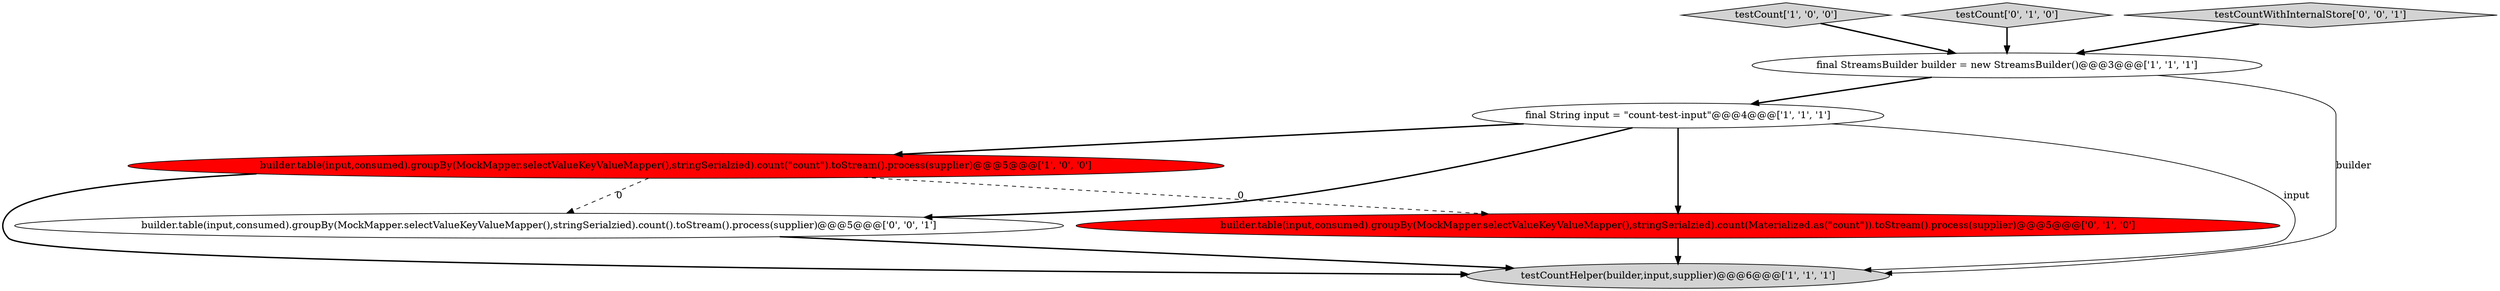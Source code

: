 digraph {
0 [style = filled, label = "testCountHelper(builder,input,supplier)@@@6@@@['1', '1', '1']", fillcolor = lightgray, shape = ellipse image = "AAA0AAABBB1BBB"];
3 [style = filled, label = "builder.table(input,consumed).groupBy(MockMapper.selectValueKeyValueMapper(),stringSerialzied).count(\"count\").toStream().process(supplier)@@@5@@@['1', '0', '0']", fillcolor = red, shape = ellipse image = "AAA1AAABBB1BBB"];
7 [style = filled, label = "builder.table(input,consumed).groupBy(MockMapper.selectValueKeyValueMapper(),stringSerialzied).count().toStream().process(supplier)@@@5@@@['0', '0', '1']", fillcolor = white, shape = ellipse image = "AAA0AAABBB3BBB"];
1 [style = filled, label = "testCount['1', '0', '0']", fillcolor = lightgray, shape = diamond image = "AAA0AAABBB1BBB"];
4 [style = filled, label = "final String input = \"count-test-input\"@@@4@@@['1', '1', '1']", fillcolor = white, shape = ellipse image = "AAA0AAABBB1BBB"];
6 [style = filled, label = "testCount['0', '1', '0']", fillcolor = lightgray, shape = diamond image = "AAA0AAABBB2BBB"];
2 [style = filled, label = "final StreamsBuilder builder = new StreamsBuilder()@@@3@@@['1', '1', '1']", fillcolor = white, shape = ellipse image = "AAA0AAABBB1BBB"];
8 [style = filled, label = "testCountWithInternalStore['0', '0', '1']", fillcolor = lightgray, shape = diamond image = "AAA0AAABBB3BBB"];
5 [style = filled, label = "builder.table(input,consumed).groupBy(MockMapper.selectValueKeyValueMapper(),stringSerialzied).count(Materialized.as(\"count\")).toStream().process(supplier)@@@5@@@['0', '1', '0']", fillcolor = red, shape = ellipse image = "AAA1AAABBB2BBB"];
3->5 [style = dashed, label="0"];
4->3 [style = bold, label=""];
1->2 [style = bold, label=""];
7->0 [style = bold, label=""];
4->0 [style = solid, label="input"];
5->0 [style = bold, label=""];
8->2 [style = bold, label=""];
2->4 [style = bold, label=""];
4->5 [style = bold, label=""];
3->7 [style = dashed, label="0"];
4->7 [style = bold, label=""];
3->0 [style = bold, label=""];
2->0 [style = solid, label="builder"];
6->2 [style = bold, label=""];
}
